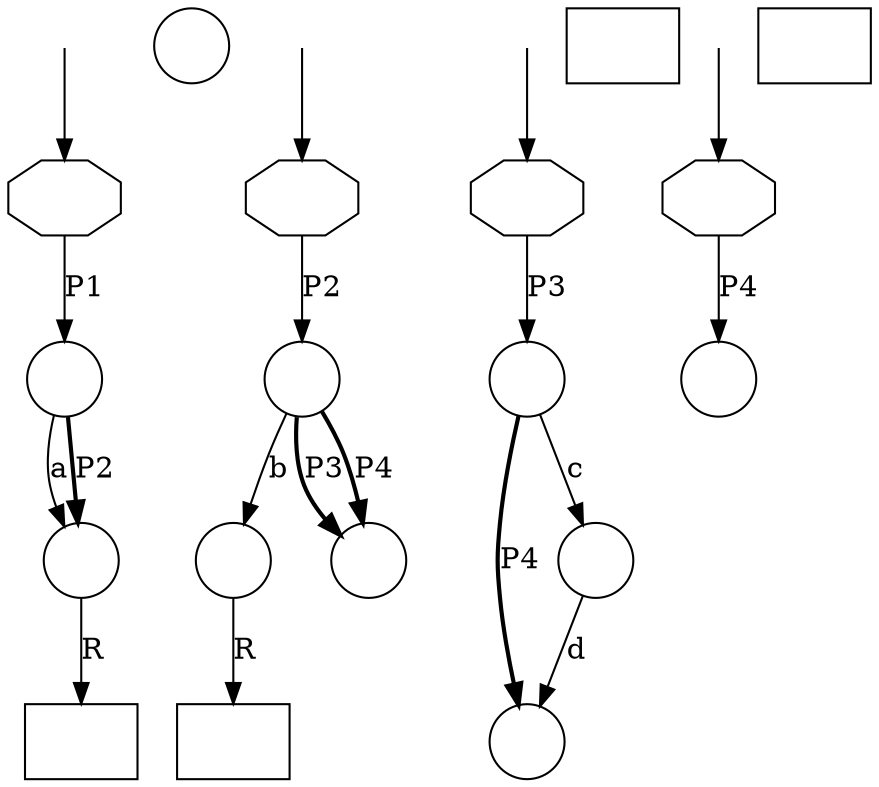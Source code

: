 digraph g {

	s0 [shape="octagon" label=""];
	s1 [shape="box" label=""];
	s2 [shape="circle" label=""];
	s3 [shape="circle" label=""];
	s4 [shape="circle" label=""];
	s5 [shape="octagon" label=""];
	s6 [shape="box" label=""];
	s7 [shape="circle" label=""];
	s8 [shape="circle" label=""];
	s9 [shape="circle" label=""];
	s10 [shape="octagon" label=""];
	s11 [shape="box" label=""];
	s12 [shape="circle" label=""];
	s13 [shape="circle" label=""];
	s14 [shape="circle" label=""];
	s15 [shape="octagon" label=""];
	s16 [shape="box" label=""];
	s17 [shape="circle" label=""];
	s0 -> s2 [style="" label="P1"];
	s2 -> s3 [style="" label="a"];
	s2 -> s3 [style="bold" label="P2"];
	s3 -> s1 [style="" label="R"];
	s5 -> s7 [style="" label="P2"];
	s7 -> s8 [style="" label="b"];
	s7 -> s9 [style="bold" label="P3"];
	s7 -> s9 [style="bold" label="P4"];
	s8 -> s6 [style="" label="R"];
	s10 -> s13 [style="" label="P3"];
	s13 -> s14 [style="" label="c"];
	s13 -> s12 [style="bold" label="P4"];
	s14 -> s12 [style="" label="d"];
	s15 -> s17 [style="" label="P4"];

__start0 [label="" shape="none" width="0" height="0"];
__start0 -> s5;
__start1 [label="" shape="none" width="0" height="0"];
__start1 -> s10;
__start2 [label="" shape="none" width="0" height="0"];
__start2 -> s15;
__start3 [label="" shape="none" width="0" height="0"];
__start3 -> s0;

}
